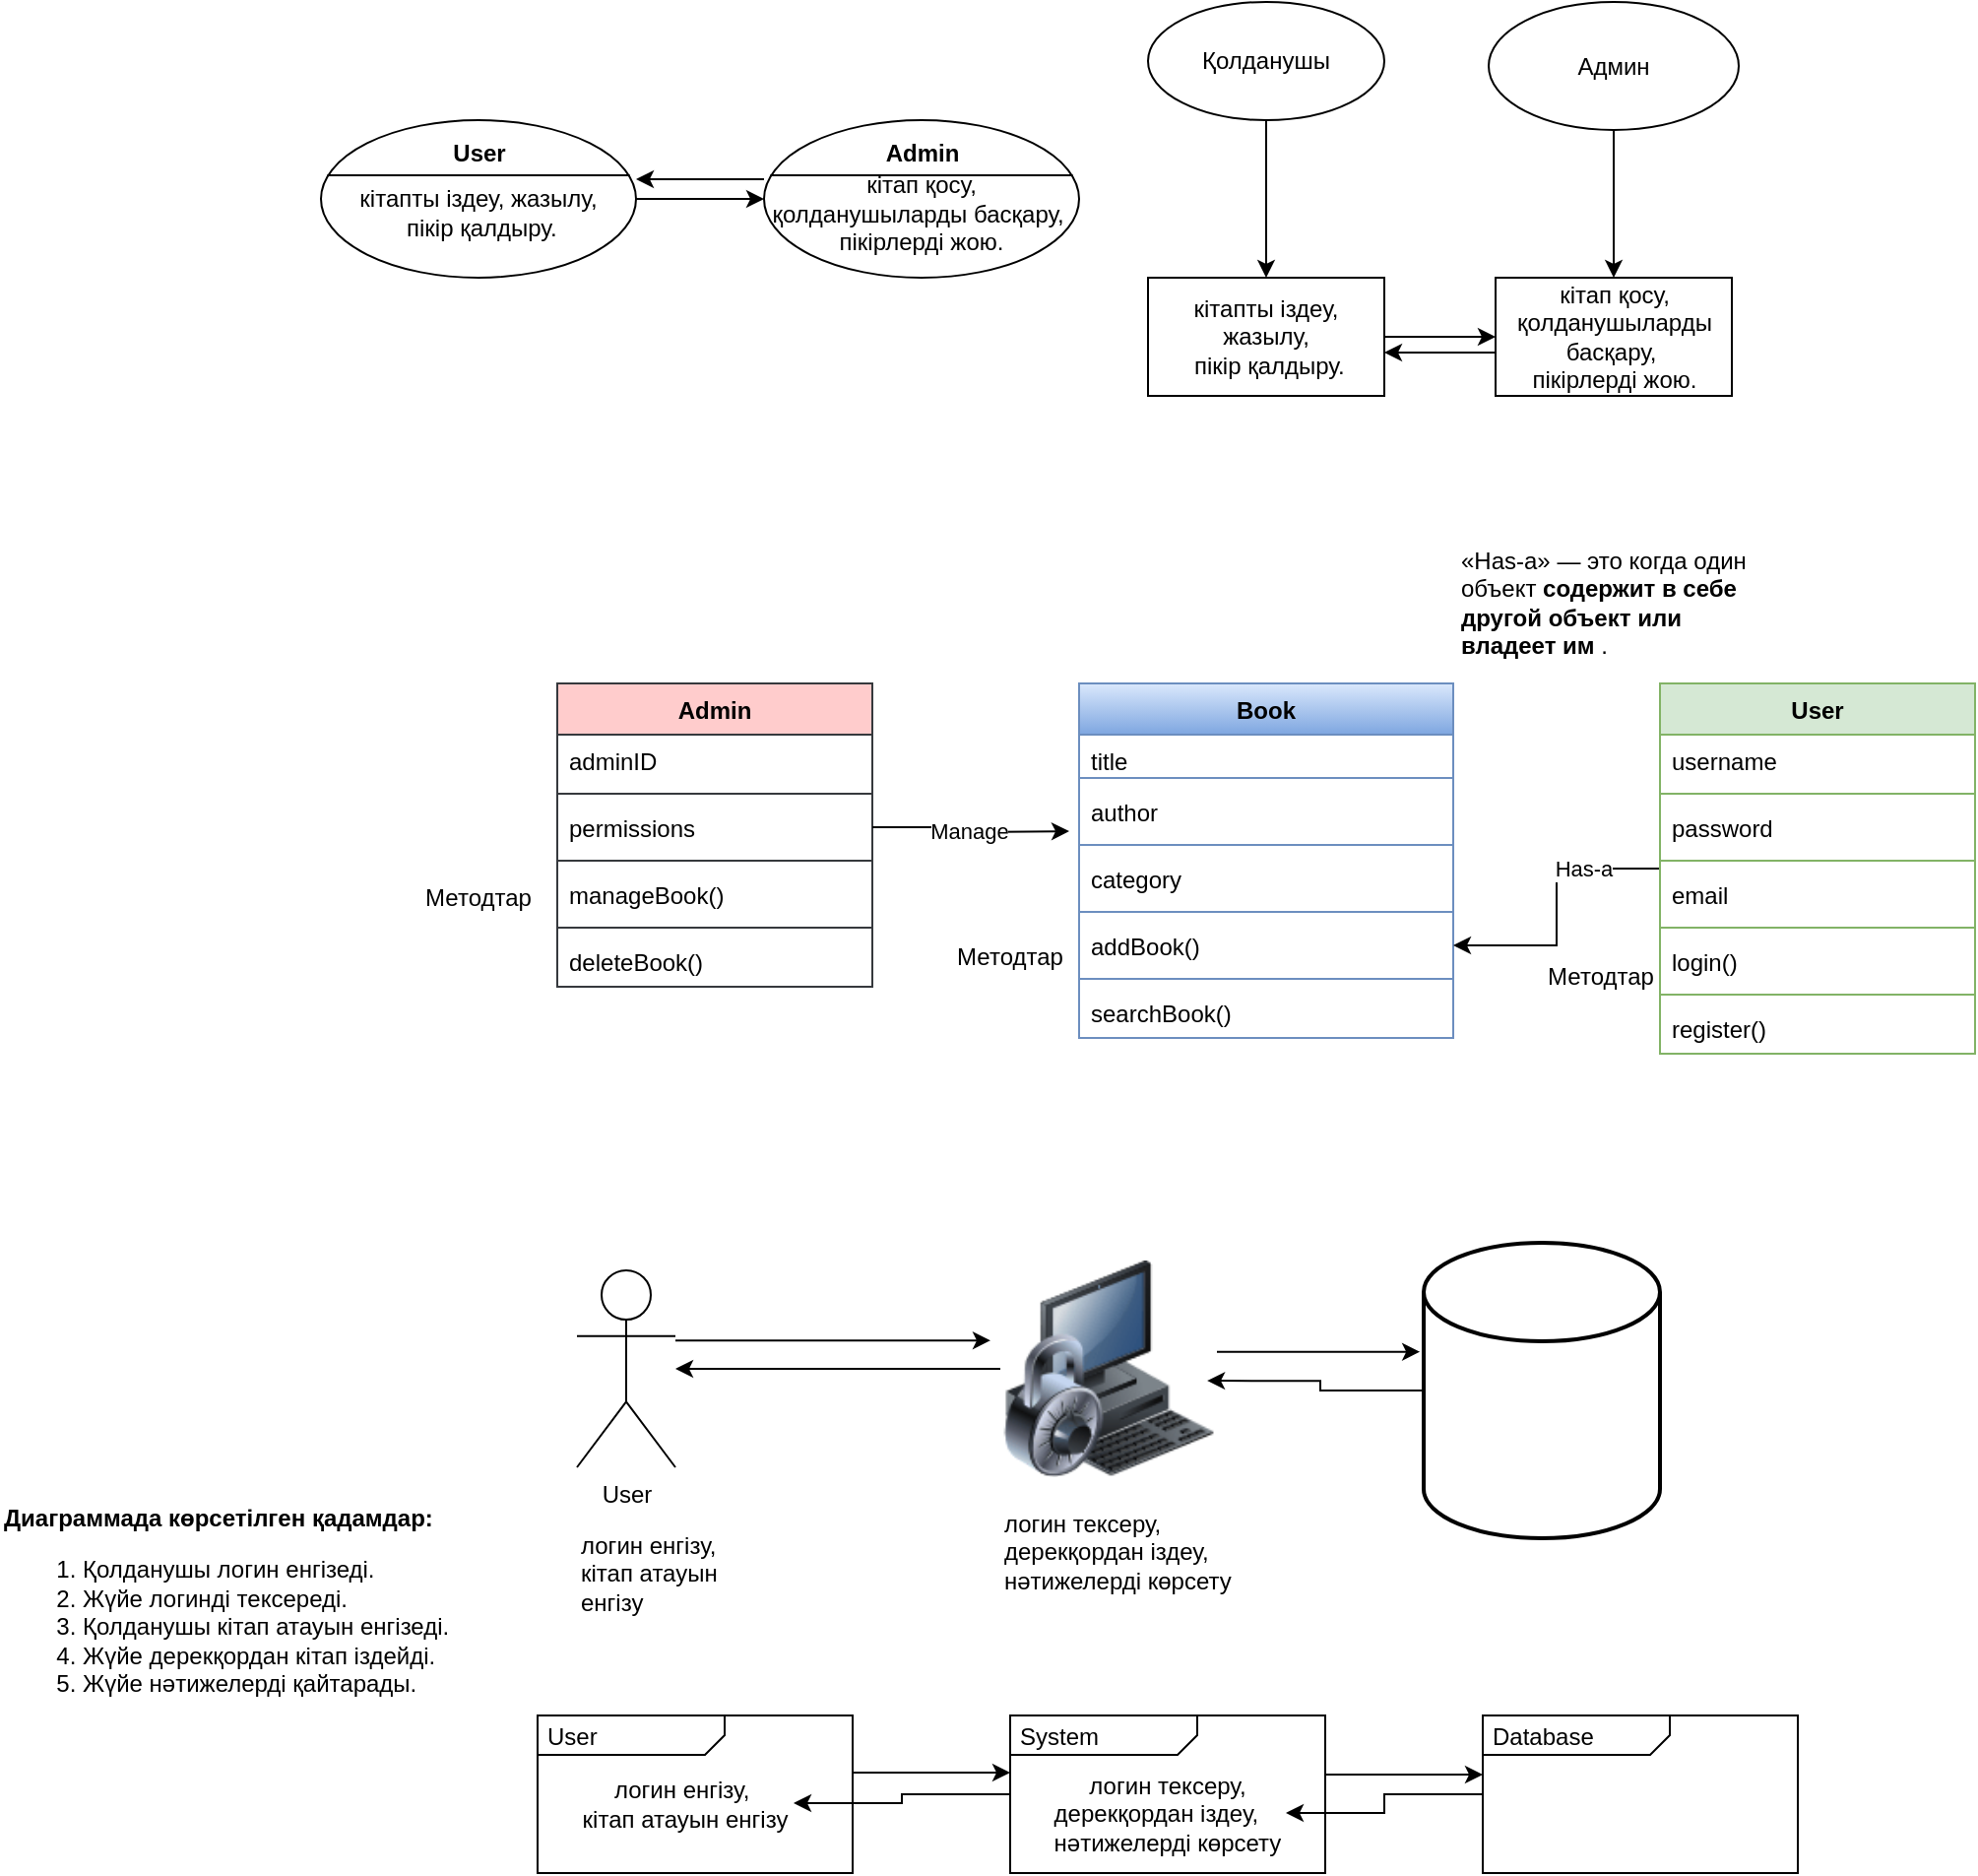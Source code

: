 <mxfile version="25.0.3">
  <diagram name="Страница — 1" id="sxNTvkN3NIbdxi8MQ2r-">
    <mxGraphModel dx="2736" dy="1013" grid="1" gridSize="10" guides="1" tooltips="1" connect="1" arrows="1" fold="1" page="1" pageScale="1" pageWidth="827" pageHeight="1169" math="0" shadow="0">
      <root>
        <mxCell id="0" />
        <mxCell id="1" parent="0" />
        <mxCell id="vSy6v21iyPpM1gTegaNe-4" value="" style="edgeStyle=orthogonalEdgeStyle;rounded=0;orthogonalLoop=1;jettySize=auto;html=1;" edge="1" parent="1" source="vSy6v21iyPpM1gTegaNe-1" target="vSy6v21iyPpM1gTegaNe-3">
          <mxGeometry relative="1" as="geometry" />
        </mxCell>
        <mxCell id="vSy6v21iyPpM1gTegaNe-1" value="&lt;font style=&quot;vertical-align: inherit;&quot;&gt;&lt;font style=&quot;vertical-align: inherit;&quot;&gt;Қолданушы&lt;/font&gt;&lt;/font&gt;" style="ellipse;whiteSpace=wrap;html=1;" vertex="1" parent="1">
          <mxGeometry x="170" y="480" width="120" height="60" as="geometry" />
        </mxCell>
        <mxCell id="vSy6v21iyPpM1gTegaNe-6" value="" style="edgeStyle=orthogonalEdgeStyle;rounded=0;orthogonalLoop=1;jettySize=auto;html=1;" edge="1" parent="1" source="vSy6v21iyPpM1gTegaNe-2" target="vSy6v21iyPpM1gTegaNe-5">
          <mxGeometry relative="1" as="geometry" />
        </mxCell>
        <mxCell id="vSy6v21iyPpM1gTegaNe-2" value="&lt;font style=&quot;vertical-align: inherit;&quot;&gt;&lt;font style=&quot;vertical-align: inherit;&quot;&gt;Админ&lt;/font&gt;&lt;/font&gt;" style="ellipse;whiteSpace=wrap;html=1;" vertex="1" parent="1">
          <mxGeometry x="343" y="480" width="127" height="65" as="geometry" />
        </mxCell>
        <mxCell id="vSy6v21iyPpM1gTegaNe-8" value="" style="edgeStyle=orthogonalEdgeStyle;rounded=0;orthogonalLoop=1;jettySize=auto;html=1;" edge="1" parent="1" source="vSy6v21iyPpM1gTegaNe-3" target="vSy6v21iyPpM1gTegaNe-5">
          <mxGeometry relative="1" as="geometry">
            <Array as="points">
              <mxPoint x="320" y="650" />
              <mxPoint x="320" y="650" />
            </Array>
          </mxGeometry>
        </mxCell>
        <mxCell id="vSy6v21iyPpM1gTegaNe-3" value="&lt;font style=&quot;vertical-align: inherit;&quot;&gt;&lt;font style=&quot;vertical-align: inherit;&quot;&gt;&lt;font style=&quot;vertical-align: inherit;&quot;&gt;&lt;font style=&quot;vertical-align: inherit;&quot;&gt;кітапты іздеу, жазылу,&lt;/font&gt;&lt;/font&gt;&lt;/font&gt;&lt;/font&gt;&lt;div&gt;&lt;font style=&quot;vertical-align: inherit;&quot;&gt;&lt;font style=&quot;vertical-align: inherit;&quot;&gt;&amp;nbsp;пікір қалдыру.&lt;/font&gt;&lt;/font&gt;&lt;/div&gt;" style="whiteSpace=wrap;html=1;" vertex="1" parent="1">
          <mxGeometry x="170" y="620" width="120" height="60" as="geometry" />
        </mxCell>
        <mxCell id="vSy6v21iyPpM1gTegaNe-7" value="" style="edgeStyle=orthogonalEdgeStyle;rounded=0;orthogonalLoop=1;jettySize=auto;html=1;" edge="1" parent="1" source="vSy6v21iyPpM1gTegaNe-5" target="vSy6v21iyPpM1gTegaNe-3">
          <mxGeometry relative="1" as="geometry">
            <Array as="points">
              <mxPoint x="300" y="658" />
              <mxPoint x="300" y="658" />
            </Array>
          </mxGeometry>
        </mxCell>
        <mxCell id="vSy6v21iyPpM1gTegaNe-5" value="&lt;font style=&quot;vertical-align: inherit;&quot;&gt;&lt;font style=&quot;vertical-align: inherit;&quot;&gt;&lt;font style=&quot;vertical-align: inherit;&quot;&gt;&lt;font style=&quot;vertical-align: inherit;&quot;&gt;кітап қосу, қолданушыларды басқару,&amp;nbsp;&lt;/font&gt;&lt;/font&gt;&lt;/font&gt;&lt;/font&gt;&lt;div&gt;&lt;font style=&quot;vertical-align: inherit;&quot;&gt;&lt;font style=&quot;vertical-align: inherit;&quot;&gt;пікірлерді жою.&lt;/font&gt;&lt;/font&gt;&lt;/div&gt;" style="whiteSpace=wrap;html=1;" vertex="1" parent="1">
          <mxGeometry x="346.5" y="620" width="120" height="60" as="geometry" />
        </mxCell>
        <mxCell id="vSy6v21iyPpM1gTegaNe-19" value="Book" style="swimlane;fontStyle=1;align=center;verticalAlign=top;childLayout=stackLayout;horizontal=1;startSize=26;horizontalStack=0;resizeParent=1;resizeParentMax=0;resizeLast=0;collapsible=1;marginBottom=0;whiteSpace=wrap;html=1;direction=east;fillColor=#dae8fc;gradientColor=#7ea6e0;strokeColor=#6c8ebf;" vertex="1" parent="1">
          <mxGeometry x="135" y="826" width="190" height="180" as="geometry">
            <mxRectangle x="530" y="560" width="100" height="30" as="alternateBounds" />
          </mxGeometry>
        </mxCell>
        <mxCell id="vSy6v21iyPpM1gTegaNe-20" value="title" style="text;strokeColor=none;fillColor=none;align=left;verticalAlign=top;spacingLeft=4;spacingRight=4;overflow=hidden;rotatable=0;points=[[0,0.5],[1,0.5]];portConstraint=eastwest;whiteSpace=wrap;html=1;" vertex="1" parent="vSy6v21iyPpM1gTegaNe-19">
          <mxGeometry y="26" width="190" height="18" as="geometry" />
        </mxCell>
        <mxCell id="vSy6v21iyPpM1gTegaNe-90" value="" style="line;strokeWidth=1;fillColor=none;align=left;verticalAlign=middle;spacingTop=-1;spacingLeft=3;spacingRight=3;rotatable=0;labelPosition=right;points=[];portConstraint=eastwest;strokeColor=inherit;" vertex="1" parent="vSy6v21iyPpM1gTegaNe-19">
          <mxGeometry y="44" width="190" height="8" as="geometry" />
        </mxCell>
        <mxCell id="vSy6v21iyPpM1gTegaNe-22" value="author" style="text;strokeColor=none;fillColor=none;align=left;verticalAlign=top;spacingLeft=4;spacingRight=4;overflow=hidden;rotatable=0;points=[[0,0.5],[1,0.5]];portConstraint=eastwest;whiteSpace=wrap;html=1;" vertex="1" parent="vSy6v21iyPpM1gTegaNe-19">
          <mxGeometry y="52" width="190" height="26" as="geometry" />
        </mxCell>
        <mxCell id="vSy6v21iyPpM1gTegaNe-25" value="" style="line;strokeWidth=1;fillColor=none;align=left;verticalAlign=middle;spacingTop=-1;spacingLeft=3;spacingRight=3;rotatable=0;labelPosition=right;points=[];portConstraint=eastwest;strokeColor=inherit;" vertex="1" parent="vSy6v21iyPpM1gTegaNe-19">
          <mxGeometry y="78" width="190" height="8" as="geometry" />
        </mxCell>
        <mxCell id="vSy6v21iyPpM1gTegaNe-24" value="category" style="text;strokeColor=none;fillColor=none;align=left;verticalAlign=top;spacingLeft=4;spacingRight=4;overflow=hidden;rotatable=0;points=[[0,0.5],[1,0.5]];portConstraint=eastwest;whiteSpace=wrap;html=1;" vertex="1" parent="vSy6v21iyPpM1gTegaNe-19">
          <mxGeometry y="86" width="190" height="26" as="geometry" />
        </mxCell>
        <mxCell id="vSy6v21iyPpM1gTegaNe-21" value="" style="line;strokeWidth=1;fillColor=none;align=left;verticalAlign=middle;spacingTop=-1;spacingLeft=3;spacingRight=3;rotatable=0;labelPosition=right;points=[];portConstraint=eastwest;strokeColor=inherit;" vertex="1" parent="vSy6v21iyPpM1gTegaNe-19">
          <mxGeometry y="112" width="190" height="8" as="geometry" />
        </mxCell>
        <mxCell id="vSy6v21iyPpM1gTegaNe-91" value="addBook()" style="text;strokeColor=none;fillColor=none;align=left;verticalAlign=top;spacingLeft=4;spacingRight=4;overflow=hidden;rotatable=0;points=[[0,0.5],[1,0.5]];portConstraint=eastwest;whiteSpace=wrap;html=1;" vertex="1" parent="vSy6v21iyPpM1gTegaNe-19">
          <mxGeometry y="120" width="190" height="26" as="geometry" />
        </mxCell>
        <mxCell id="vSy6v21iyPpM1gTegaNe-93" value="" style="line;strokeWidth=1;fillColor=none;align=left;verticalAlign=middle;spacingTop=-1;spacingLeft=3;spacingRight=3;rotatable=0;labelPosition=right;points=[];portConstraint=eastwest;strokeColor=inherit;" vertex="1" parent="vSy6v21iyPpM1gTegaNe-19">
          <mxGeometry y="146" width="190" height="8" as="geometry" />
        </mxCell>
        <mxCell id="vSy6v21iyPpM1gTegaNe-94" value="searchBook()" style="text;strokeColor=none;fillColor=none;align=left;verticalAlign=top;spacingLeft=4;spacingRight=4;overflow=hidden;rotatable=0;points=[[0,0.5],[1,0.5]];portConstraint=eastwest;whiteSpace=wrap;html=1;" vertex="1" parent="vSy6v21iyPpM1gTegaNe-19">
          <mxGeometry y="154" width="190" height="26" as="geometry" />
        </mxCell>
        <mxCell id="vSy6v21iyPpM1gTegaNe-104" value="" style="edgeStyle=orthogonalEdgeStyle;rounded=0;orthogonalLoop=1;jettySize=auto;html=1;" edge="1" parent="1" source="vSy6v21iyPpM1gTegaNe-26" target="vSy6v21iyPpM1gTegaNe-91">
          <mxGeometry relative="1" as="geometry" />
        </mxCell>
        <mxCell id="vSy6v21iyPpM1gTegaNe-105" value="Has-a" style="edgeLabel;html=1;align=center;verticalAlign=middle;resizable=0;points=[];" vertex="1" connectable="0" parent="vSy6v21iyPpM1gTegaNe-104">
          <mxGeometry x="-0.451" relative="1" as="geometry">
            <mxPoint as="offset" />
          </mxGeometry>
        </mxCell>
        <mxCell id="vSy6v21iyPpM1gTegaNe-26" value="User" style="swimlane;fontStyle=1;align=center;verticalAlign=top;childLayout=stackLayout;horizontal=1;startSize=26;horizontalStack=0;resizeParent=1;resizeParentMax=0;resizeLast=0;collapsible=1;marginBottom=0;whiteSpace=wrap;html=1;direction=east;fillColor=#d5e8d4;strokeColor=#82b366;" vertex="1" parent="1">
          <mxGeometry x="430" y="826" width="160" height="188" as="geometry">
            <mxRectangle x="530" y="560" width="100" height="30" as="alternateBounds" />
          </mxGeometry>
        </mxCell>
        <mxCell id="vSy6v21iyPpM1gTegaNe-27" value="username" style="text;strokeColor=none;fillColor=none;align=left;verticalAlign=top;spacingLeft=4;spacingRight=4;overflow=hidden;rotatable=0;points=[[0,0.5],[1,0.5]];portConstraint=eastwest;whiteSpace=wrap;html=1;" vertex="1" parent="vSy6v21iyPpM1gTegaNe-26">
          <mxGeometry y="26" width="160" height="26" as="geometry" />
        </mxCell>
        <mxCell id="vSy6v21iyPpM1gTegaNe-28" value="" style="line;strokeWidth=1;fillColor=none;align=left;verticalAlign=middle;spacingTop=-1;spacingLeft=3;spacingRight=3;rotatable=0;labelPosition=right;points=[];portConstraint=eastwest;strokeColor=inherit;" vertex="1" parent="vSy6v21iyPpM1gTegaNe-26">
          <mxGeometry y="52" width="160" height="8" as="geometry" />
        </mxCell>
        <mxCell id="vSy6v21iyPpM1gTegaNe-29" value="password" style="text;strokeColor=none;fillColor=none;align=left;verticalAlign=top;spacingLeft=4;spacingRight=4;overflow=hidden;rotatable=0;points=[[0,0.5],[1,0.5]];portConstraint=eastwest;whiteSpace=wrap;html=1;" vertex="1" parent="vSy6v21iyPpM1gTegaNe-26">
          <mxGeometry y="60" width="160" height="26" as="geometry" />
        </mxCell>
        <mxCell id="vSy6v21iyPpM1gTegaNe-30" value="" style="line;strokeWidth=1;fillColor=none;align=left;verticalAlign=middle;spacingTop=-1;spacingLeft=3;spacingRight=3;rotatable=0;labelPosition=right;points=[];portConstraint=eastwest;strokeColor=inherit;" vertex="1" parent="vSy6v21iyPpM1gTegaNe-26">
          <mxGeometry y="86" width="160" height="8" as="geometry" />
        </mxCell>
        <mxCell id="vSy6v21iyPpM1gTegaNe-31" value="email" style="text;strokeColor=none;fillColor=none;align=left;verticalAlign=top;spacingLeft=4;spacingRight=4;overflow=hidden;rotatable=0;points=[[0,0.5],[1,0.5]];portConstraint=eastwest;whiteSpace=wrap;html=1;" vertex="1" parent="vSy6v21iyPpM1gTegaNe-26">
          <mxGeometry y="94" width="160" height="26" as="geometry" />
        </mxCell>
        <mxCell id="vSy6v21iyPpM1gTegaNe-95" value="" style="line;strokeWidth=1;fillColor=none;align=left;verticalAlign=middle;spacingTop=-1;spacingLeft=3;spacingRight=3;rotatable=0;labelPosition=right;points=[];portConstraint=eastwest;strokeColor=inherit;" vertex="1" parent="vSy6v21iyPpM1gTegaNe-26">
          <mxGeometry y="120" width="160" height="8" as="geometry" />
        </mxCell>
        <mxCell id="vSy6v21iyPpM1gTegaNe-97" value="login()" style="text;strokeColor=none;fillColor=none;align=left;verticalAlign=top;spacingLeft=4;spacingRight=4;overflow=hidden;rotatable=0;points=[[0,0.5],[1,0.5]];portConstraint=eastwest;whiteSpace=wrap;html=1;" vertex="1" parent="vSy6v21iyPpM1gTegaNe-26">
          <mxGeometry y="128" width="160" height="26" as="geometry" />
        </mxCell>
        <mxCell id="vSy6v21iyPpM1gTegaNe-96" value="" style="line;strokeWidth=1;fillColor=none;align=left;verticalAlign=middle;spacingTop=-1;spacingLeft=3;spacingRight=3;rotatable=0;labelPosition=right;points=[];portConstraint=eastwest;strokeColor=inherit;" vertex="1" parent="vSy6v21iyPpM1gTegaNe-26">
          <mxGeometry y="154" width="160" height="8" as="geometry" />
        </mxCell>
        <mxCell id="vSy6v21iyPpM1gTegaNe-99" value="register()" style="text;strokeColor=none;fillColor=none;align=left;verticalAlign=top;spacingLeft=4;spacingRight=4;overflow=hidden;rotatable=0;points=[[0,0.5],[1,0.5]];portConstraint=eastwest;whiteSpace=wrap;html=1;" vertex="1" parent="vSy6v21iyPpM1gTegaNe-26">
          <mxGeometry y="162" width="160" height="26" as="geometry" />
        </mxCell>
        <mxCell id="vSy6v21iyPpM1gTegaNe-32" value="Admin" style="swimlane;fontStyle=1;align=center;verticalAlign=top;childLayout=stackLayout;horizontal=1;startSize=26;horizontalStack=0;resizeParent=1;resizeParentMax=0;resizeLast=0;collapsible=1;marginBottom=0;whiteSpace=wrap;html=1;direction=east;fillColor=#ffcccc;strokeColor=#36393d;" vertex="1" parent="1">
          <mxGeometry x="-130" y="826" width="160" height="154" as="geometry">
            <mxRectangle x="530" y="560" width="100" height="30" as="alternateBounds" />
          </mxGeometry>
        </mxCell>
        <mxCell id="vSy6v21iyPpM1gTegaNe-33" value="adminID" style="text;strokeColor=none;fillColor=none;align=left;verticalAlign=top;spacingLeft=4;spacingRight=4;overflow=hidden;rotatable=0;points=[[0,0.5],[1,0.5]];portConstraint=eastwest;whiteSpace=wrap;html=1;" vertex="1" parent="vSy6v21iyPpM1gTegaNe-32">
          <mxGeometry y="26" width="160" height="26" as="geometry" />
        </mxCell>
        <mxCell id="vSy6v21iyPpM1gTegaNe-34" value="" style="line;strokeWidth=1;fillColor=none;align=left;verticalAlign=middle;spacingTop=-1;spacingLeft=3;spacingRight=3;rotatable=0;labelPosition=right;points=[];portConstraint=eastwest;strokeColor=inherit;" vertex="1" parent="vSy6v21iyPpM1gTegaNe-32">
          <mxGeometry y="52" width="160" height="8" as="geometry" />
        </mxCell>
        <mxCell id="vSy6v21iyPpM1gTegaNe-35" value="permissions" style="text;strokeColor=none;fillColor=none;align=left;verticalAlign=top;spacingLeft=4;spacingRight=4;overflow=hidden;rotatable=0;points=[[0,0.5],[1,0.5]];portConstraint=eastwest;whiteSpace=wrap;html=1;" vertex="1" parent="vSy6v21iyPpM1gTegaNe-32">
          <mxGeometry y="60" width="160" height="26" as="geometry" />
        </mxCell>
        <mxCell id="vSy6v21iyPpM1gTegaNe-100" value="" style="line;strokeWidth=1;fillColor=none;align=left;verticalAlign=middle;spacingTop=-1;spacingLeft=3;spacingRight=3;rotatable=0;labelPosition=right;points=[];portConstraint=eastwest;strokeColor=inherit;" vertex="1" parent="vSy6v21iyPpM1gTegaNe-32">
          <mxGeometry y="86" width="160" height="8" as="geometry" />
        </mxCell>
        <mxCell id="vSy6v21iyPpM1gTegaNe-103" value="manageBook()" style="text;strokeColor=none;fillColor=none;align=left;verticalAlign=top;spacingLeft=4;spacingRight=4;overflow=hidden;rotatable=0;points=[[0,0.5],[1,0.5]];portConstraint=eastwest;whiteSpace=wrap;html=1;" vertex="1" parent="vSy6v21iyPpM1gTegaNe-32">
          <mxGeometry y="94" width="160" height="26" as="geometry" />
        </mxCell>
        <mxCell id="vSy6v21iyPpM1gTegaNe-101" value="" style="line;strokeWidth=1;fillColor=none;align=left;verticalAlign=middle;spacingTop=-1;spacingLeft=3;spacingRight=3;rotatable=0;labelPosition=right;points=[];portConstraint=eastwest;strokeColor=inherit;" vertex="1" parent="vSy6v21iyPpM1gTegaNe-32">
          <mxGeometry y="120" width="160" height="8" as="geometry" />
        </mxCell>
        <mxCell id="vSy6v21iyPpM1gTegaNe-102" value="deleteBook()" style="text;strokeColor=none;fillColor=none;align=left;verticalAlign=top;spacingLeft=4;spacingRight=4;overflow=hidden;rotatable=0;points=[[0,0.5],[1,0.5]];portConstraint=eastwest;whiteSpace=wrap;html=1;" vertex="1" parent="vSy6v21iyPpM1gTegaNe-32">
          <mxGeometry y="128" width="160" height="26" as="geometry" />
        </mxCell>
        <mxCell id="vSy6v21iyPpM1gTegaNe-106" value="" style="edgeStyle=orthogonalEdgeStyle;rounded=0;orthogonalLoop=1;jettySize=auto;html=1;" edge="1" parent="1" source="vSy6v21iyPpM1gTegaNe-35">
          <mxGeometry relative="1" as="geometry">
            <mxPoint x="130" y="901" as="targetPoint" />
          </mxGeometry>
        </mxCell>
        <mxCell id="vSy6v21iyPpM1gTegaNe-107" value="Manage" style="edgeLabel;html=1;align=center;verticalAlign=middle;resizable=0;points=[];" vertex="1" connectable="0" parent="vSy6v21iyPpM1gTegaNe-106">
          <mxGeometry x="0.006" y="-1" relative="1" as="geometry">
            <mxPoint as="offset" />
          </mxGeometry>
        </mxCell>
        <mxCell id="vSy6v21iyPpM1gTegaNe-108" value="&lt;font&gt;&lt;font&gt;«Has-a» — это когда один объект &lt;/font&gt;&lt;/font&gt;&lt;strong&gt;&lt;font&gt;&lt;font&gt;содержит в себе другой объект или владеет им&lt;/font&gt;&lt;/font&gt;&lt;/strong&gt;&lt;font&gt;&lt;font&gt; .&lt;/font&gt;&lt;/font&gt;" style="text;whiteSpace=wrap;html=1;" vertex="1" parent="1">
          <mxGeometry x="326.5" y="750" width="160" height="70" as="geometry" />
        </mxCell>
        <mxCell id="vSy6v21iyPpM1gTegaNe-116" value="" style="edgeStyle=orthogonalEdgeStyle;rounded=0;orthogonalLoop=1;jettySize=auto;html=1;" edge="1" parent="1">
          <mxGeometry relative="1" as="geometry">
            <mxPoint x="-70" y="1159.6" as="sourcePoint" />
            <mxPoint x="90" y="1159.6" as="targetPoint" />
          </mxGeometry>
        </mxCell>
        <mxCell id="vSy6v21iyPpM1gTegaNe-109" value="&lt;span style=&quot;text-wrap-mode: wrap;&quot;&gt;User&lt;/span&gt;" style="shape=umlActor;verticalLabelPosition=bottom;verticalAlign=top;html=1;" vertex="1" parent="1">
          <mxGeometry x="-120" y="1124" width="50" height="100" as="geometry" />
        </mxCell>
        <mxCell id="vSy6v21iyPpM1gTegaNe-150" value="" style="edgeStyle=orthogonalEdgeStyle;rounded=0;orthogonalLoop=1;jettySize=auto;html=1;entryX=0.955;entryY=0.555;entryDx=0;entryDy=0;entryPerimeter=0;" edge="1" parent="1" source="vSy6v21iyPpM1gTegaNe-110" target="vSy6v21iyPpM1gTegaNe-111">
          <mxGeometry relative="1" as="geometry">
            <Array as="points" />
          </mxGeometry>
        </mxCell>
        <mxCell id="vSy6v21iyPpM1gTegaNe-110" value="" style="strokeWidth=2;html=1;shape=mxgraph.flowchart.database;whiteSpace=wrap;" vertex="1" parent="1">
          <mxGeometry x="310" y="1110" width="120" height="150" as="geometry" />
        </mxCell>
        <mxCell id="vSy6v21iyPpM1gTegaNe-149" value="" style="edgeStyle=orthogonalEdgeStyle;rounded=0;orthogonalLoop=1;jettySize=auto;html=1;" edge="1" parent="1" source="vSy6v21iyPpM1gTegaNe-111" target="vSy6v21iyPpM1gTegaNe-109">
          <mxGeometry relative="1" as="geometry">
            <mxPoint y="1174" as="targetPoint" />
          </mxGeometry>
        </mxCell>
        <mxCell id="vSy6v21iyPpM1gTegaNe-111" value="" style="image;html=1;image=img/lib/clip_art/computers/Secure_System_128x128.png" vertex="1" parent="1">
          <mxGeometry x="95" y="1119" width="110" height="110" as="geometry" />
        </mxCell>
        <mxCell id="vSy6v21iyPpM1gTegaNe-112" value="логин тексеру,&lt;div&gt;дерекқордан іздеу,&amp;nbsp;&lt;/div&gt;&lt;div&gt;нәтижелерді көрсету&lt;/div&gt;" style="text;whiteSpace=wrap;html=1;" vertex="1" parent="1">
          <mxGeometry x="95" y="1239" width="120" height="50" as="geometry" />
        </mxCell>
        <mxCell id="vSy6v21iyPpM1gTegaNe-113" value="логин енгізу, кітап атауын енгізу" style="text;whiteSpace=wrap;html=1;" vertex="1" parent="1">
          <mxGeometry x="-120" y="1250" width="90" height="50" as="geometry" />
        </mxCell>
        <mxCell id="vSy6v21iyPpM1gTegaNe-114" style="edgeStyle=orthogonalEdgeStyle;rounded=0;orthogonalLoop=1;jettySize=auto;html=1;exitX=0.5;exitY=1;exitDx=0;exitDy=0;" edge="1" parent="1" source="vSy6v21iyPpM1gTegaNe-113" target="vSy6v21iyPpM1gTegaNe-113">
          <mxGeometry relative="1" as="geometry" />
        </mxCell>
        <mxCell id="vSy6v21iyPpM1gTegaNe-117" style="edgeStyle=orthogonalEdgeStyle;rounded=0;orthogonalLoop=1;jettySize=auto;html=1;entryX=-0.016;entryY=0.369;entryDx=0;entryDy=0;entryPerimeter=0;" edge="1" parent="1" source="vSy6v21iyPpM1gTegaNe-111" target="vSy6v21iyPpM1gTegaNe-110">
          <mxGeometry relative="1" as="geometry">
            <Array as="points">
              <mxPoint x="200" y="1165" />
              <mxPoint x="200" y="1165" />
            </Array>
          </mxGeometry>
        </mxCell>
        <mxCell id="vSy6v21iyPpM1gTegaNe-119" value="&lt;p&gt;&lt;strong&gt;Диаграммада көрсетілген қадамдар:&lt;/strong&gt;&lt;/p&gt;&lt;ol&gt;&lt;li&gt;Қолданушы логин енгізеді.&lt;/li&gt;&lt;li&gt;Жүйе логинді тексереді.&lt;/li&gt;&lt;li&gt;Қолданушы кітап атауын енгізеді.&lt;/li&gt;&lt;li&gt;Жүйе дерекқордан кітап іздейді.&lt;/li&gt;&lt;li&gt;Жүйе нәтижелерді қайтарады.&lt;/li&gt;&lt;/ol&gt;" style="text;whiteSpace=wrap;html=1;" vertex="1" parent="1">
          <mxGeometry x="-413" y="1224" width="260" height="150" as="geometry" />
        </mxCell>
        <mxCell id="vSy6v21iyPpM1gTegaNe-134" value="" style="edgeStyle=orthogonalEdgeStyle;rounded=0;orthogonalLoop=1;jettySize=auto;html=1;" edge="1" parent="1">
          <mxGeometry relative="1" as="geometry">
            <mxPoint x="20" y="1379" as="sourcePoint" />
            <mxPoint x="100" y="1379" as="targetPoint" />
          </mxGeometry>
        </mxCell>
        <mxCell id="vSy6v21iyPpM1gTegaNe-131" value="&lt;p style=&quot;margin:0px;margin-top:4px;margin-left:5px;text-align:left;&quot;&gt;&lt;span style=&quot;text-align: center; text-wrap-mode: wrap;&quot;&gt;User&lt;/span&gt;&lt;/p&gt;" style="html=1;shape=mxgraph.sysml.package;overflow=fill;labelX=95;align=left;spacingLeft=5;verticalAlign=top;spacingTop=-3;" vertex="1" parent="1">
          <mxGeometry x="-140" y="1350" width="160" height="80" as="geometry" />
        </mxCell>
        <mxCell id="vSy6v21iyPpM1gTegaNe-141" value="" style="edgeStyle=orthogonalEdgeStyle;rounded=0;orthogonalLoop=1;jettySize=auto;html=1;" edge="1" parent="1" source="vSy6v21iyPpM1gTegaNe-133" target="vSy6v21iyPpM1gTegaNe-140">
          <mxGeometry relative="1" as="geometry">
            <Array as="points">
              <mxPoint x="293.5" y="1380" />
              <mxPoint x="293.5" y="1380" />
            </Array>
          </mxGeometry>
        </mxCell>
        <mxCell id="vSy6v21iyPpM1gTegaNe-147" value="" style="edgeStyle=orthogonalEdgeStyle;rounded=0;orthogonalLoop=1;jettySize=auto;html=1;" edge="1" parent="1" source="vSy6v21iyPpM1gTegaNe-133" target="vSy6v21iyPpM1gTegaNe-136">
          <mxGeometry relative="1" as="geometry" />
        </mxCell>
        <mxCell id="vSy6v21iyPpM1gTegaNe-133" value="&lt;p style=&quot;margin:0px;margin-top:4px;margin-left:5px;text-align:left;&quot;&gt;&lt;span style=&quot;text-align: center; text-wrap-mode: wrap;&quot;&gt;System&lt;/span&gt;&lt;/p&gt;" style="html=1;shape=mxgraph.sysml.package;overflow=fill;labelX=95;align=left;spacingLeft=5;verticalAlign=top;spacingTop=-3;" vertex="1" parent="1">
          <mxGeometry x="100" y="1350" width="160" height="80" as="geometry" />
        </mxCell>
        <mxCell id="vSy6v21iyPpM1gTegaNe-136" value="&lt;span style=&quot;text-align: left;&quot;&gt;логин енгізу,&amp;nbsp;&lt;/span&gt;&lt;div&gt;&lt;span style=&quot;text-align: left;&quot;&gt;кітап атауын енгізу&lt;/span&gt;&lt;/div&gt;" style="text;strokeColor=none;align=center;fillColor=none;html=1;verticalAlign=middle;whiteSpace=wrap;rounded=0;" vertex="1" parent="1">
          <mxGeometry x="-120" y="1379" width="110" height="31" as="geometry" />
        </mxCell>
        <mxCell id="vSy6v21iyPpM1gTegaNe-137" value="&lt;span style=&quot;text-align: left;&quot;&gt;логин тексеру,&lt;/span&gt;&lt;div style=&quot;text-align: left;&quot;&gt;дерекқордан іздеу,&amp;nbsp;&lt;/div&gt;&lt;div style=&quot;text-align: left;&quot;&gt;нәтижелерді көрсету&lt;/div&gt;" style="text;strokeColor=none;align=center;fillColor=none;html=1;verticalAlign=middle;whiteSpace=wrap;rounded=0;" vertex="1" parent="1">
          <mxGeometry x="120" y="1379" width="120" height="41" as="geometry" />
        </mxCell>
        <mxCell id="vSy6v21iyPpM1gTegaNe-146" value="" style="edgeStyle=orthogonalEdgeStyle;rounded=0;orthogonalLoop=1;jettySize=auto;html=1;" edge="1" parent="1" source="vSy6v21iyPpM1gTegaNe-140" target="vSy6v21iyPpM1gTegaNe-137">
          <mxGeometry relative="1" as="geometry" />
        </mxCell>
        <mxCell id="vSy6v21iyPpM1gTegaNe-140" value="&lt;p style=&quot;margin:0px;margin-top:4px;margin-left:5px;text-align:left;&quot;&gt;&lt;span style=&quot;text-align: center; text-wrap-mode: wrap;&quot;&gt;Database&lt;/span&gt;&lt;/p&gt;" style="html=1;shape=mxgraph.sysml.package;overflow=fill;labelX=95;align=left;spacingLeft=5;verticalAlign=top;spacingTop=-3;" vertex="1" parent="1">
          <mxGeometry x="340" y="1350" width="160" height="80" as="geometry" />
        </mxCell>
        <mxCell id="vSy6v21iyPpM1gTegaNe-167" value="" style="edgeStyle=orthogonalEdgeStyle;rounded=0;orthogonalLoop=1;jettySize=auto;html=1;" edge="1" parent="1" source="vSy6v21iyPpM1gTegaNe-162" target="vSy6v21iyPpM1gTegaNe-165">
          <mxGeometry relative="1" as="geometry" />
        </mxCell>
        <mxCell id="vSy6v21iyPpM1gTegaNe-162" value="&lt;div&gt;&lt;font style=&quot;vertical-align: inherit;&quot;&gt;&lt;br&gt;&lt;/font&gt;&lt;/div&gt;&lt;font style=&quot;vertical-align: inherit;&quot;&gt;кітапты іздеу, жазылу,&lt;/font&gt;&lt;div&gt;&lt;font style=&quot;vertical-align: inherit;&quot;&gt;&amp;nbsp;пікір қалдыру.&lt;/font&gt;&lt;/div&gt;" style="html=1;shape=mxgraph.sysml.useCaseExtPt;whiteSpace=wrap;align=center;" vertex="1" parent="1">
          <mxGeometry x="-250" y="540" width="160" height="80" as="geometry" />
        </mxCell>
        <mxCell id="vSy6v21iyPpM1gTegaNe-163" value="User" style="resizable=0;html=1;verticalAlign=middle;align=center;labelBackgroundColor=none;fontStyle=1;" connectable="0" vertex="1" parent="vSy6v21iyPpM1gTegaNe-162">
          <mxGeometry x="80" y="17" as="geometry" />
        </mxCell>
        <mxCell id="vSy6v21iyPpM1gTegaNe-168" style="edgeStyle=orthogonalEdgeStyle;rounded=0;orthogonalLoop=1;jettySize=auto;html=1;" edge="1" parent="1" source="vSy6v21iyPpM1gTegaNe-165" target="vSy6v21iyPpM1gTegaNe-162">
          <mxGeometry relative="1" as="geometry">
            <Array as="points">
              <mxPoint x="-60" y="570" />
              <mxPoint x="-60" y="570" />
            </Array>
          </mxGeometry>
        </mxCell>
        <mxCell id="vSy6v21iyPpM1gTegaNe-165" value="&lt;div&gt;&lt;font style=&quot;vertical-align: inherit;&quot;&gt;&lt;br&gt;&lt;/font&gt;&lt;/div&gt;&lt;font style=&quot;vertical-align: inherit;&quot;&gt;&lt;div&gt;&lt;span style=&quot;background-color: initial;&quot;&gt;кітап қосу, қолданушыларды басқару,&amp;nbsp;&lt;/span&gt;&lt;/div&gt;&lt;/font&gt;&lt;div&gt;&lt;font style=&quot;vertical-align: inherit;&quot;&gt;пікірлерді жою.&lt;/font&gt;&lt;/div&gt;" style="html=1;shape=mxgraph.sysml.useCaseExtPt;whiteSpace=wrap;align=center;" vertex="1" parent="1">
          <mxGeometry x="-25" y="540" width="160" height="80" as="geometry" />
        </mxCell>
        <mxCell id="vSy6v21iyPpM1gTegaNe-166" value="Admin" style="resizable=0;html=1;verticalAlign=middle;align=center;labelBackgroundColor=none;fontStyle=1;" connectable="0" vertex="1" parent="vSy6v21iyPpM1gTegaNe-165">
          <mxGeometry x="80" y="17" as="geometry" />
        </mxCell>
        <mxCell id="vSy6v21iyPpM1gTegaNe-170" value="Методтар" style="text;strokeColor=none;align=center;fillColor=none;html=1;verticalAlign=middle;whiteSpace=wrap;rounded=0;" vertex="1" parent="1">
          <mxGeometry x="-200" y="920" width="60" height="30" as="geometry" />
        </mxCell>
        <mxCell id="vSy6v21iyPpM1gTegaNe-171" value="Методтар" style="text;strokeColor=none;align=center;fillColor=none;html=1;verticalAlign=middle;whiteSpace=wrap;rounded=0;" vertex="1" parent="1">
          <mxGeometry x="70" y="950" width="60" height="30" as="geometry" />
        </mxCell>
        <mxCell id="vSy6v21iyPpM1gTegaNe-172" value="Методтар" style="text;strokeColor=none;align=center;fillColor=none;html=1;verticalAlign=middle;whiteSpace=wrap;rounded=0;" vertex="1" parent="1">
          <mxGeometry x="370" y="960" width="60" height="30" as="geometry" />
        </mxCell>
      </root>
    </mxGraphModel>
  </diagram>
</mxfile>
